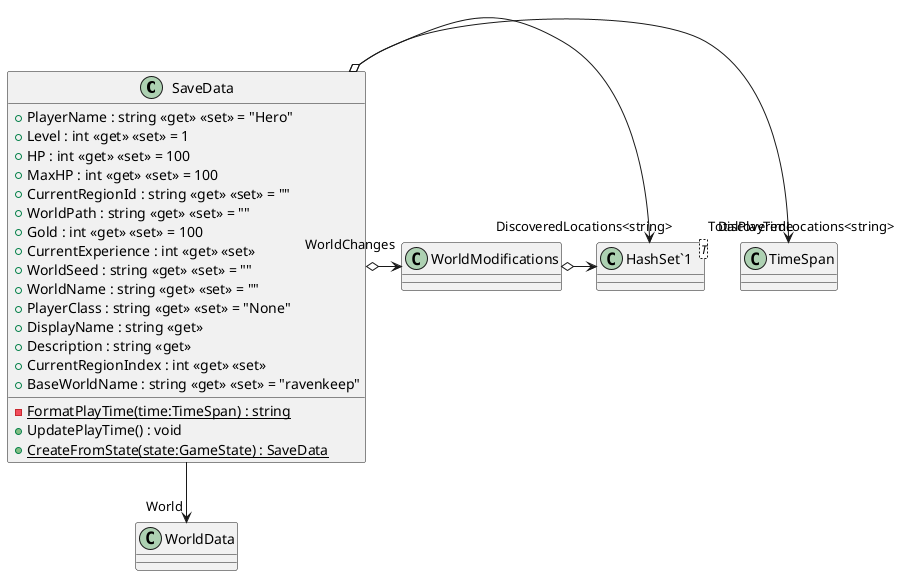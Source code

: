 @startuml
class SaveData {
    + PlayerName : string <<get>> <<set>> = "Hero"
    + Level : int <<get>> <<set>> = 1
    + HP : int <<get>> <<set>> = 100
    + MaxHP : int <<get>> <<set>> = 100
    + CurrentRegionId : string <<get>> <<set>> = ""
    + WorldPath : string <<get>> <<set>> = ""
    + Gold : int <<get>> <<set>> = 100
    + CurrentExperience : int <<get>> <<set>>
    + WorldSeed : string <<get>> <<set>> = ""
    + WorldName : string <<get>> <<set>> = ""
    + PlayerClass : string <<get>> <<set>> = "None"
    + DisplayName : string <<get>>
    + Description : string <<get>>
    + CurrentRegionIndex : int <<get>> <<set>>
    + BaseWorldName : string <<get>> <<set>> = "ravenkeep"
    - {static} FormatPlayTime(time:TimeSpan) : string
    + UpdatePlayTime() : void
    + {static} CreateFromState(state:GameState) : SaveData
}
class WorldModifications {
}


class "HashSet`1"<T> {
}




SaveData o-> "TotalPlayTime" TimeSpan


SaveData --> "World" WorldData
SaveData o-> "DiscoveredLocations<string>" "HashSet`1"

SaveData o-> "WorldChanges" WorldModifications

WorldModifications o-> "DiscoveredLocations<string>" "HashSet`1"





@enduml
